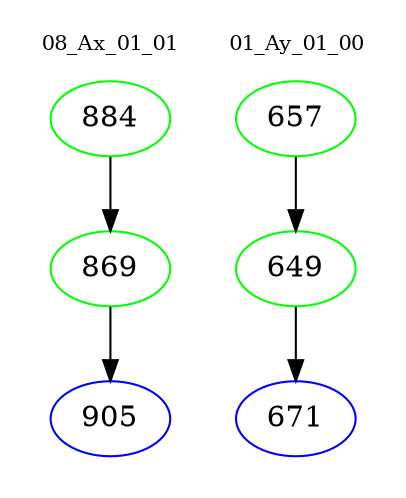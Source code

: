digraph{
subgraph cluster_0 {
color = white
label = "08_Ax_01_01";
fontsize=10;
T0_884 [label="884", color="green"]
T0_884 -> T0_869 [color="black"]
T0_869 [label="869", color="green"]
T0_869 -> T0_905 [color="black"]
T0_905 [label="905", color="blue"]
}
subgraph cluster_1 {
color = white
label = "01_Ay_01_00";
fontsize=10;
T1_657 [label="657", color="green"]
T1_657 -> T1_649 [color="black"]
T1_649 [label="649", color="green"]
T1_649 -> T1_671 [color="black"]
T1_671 [label="671", color="blue"]
}
}
